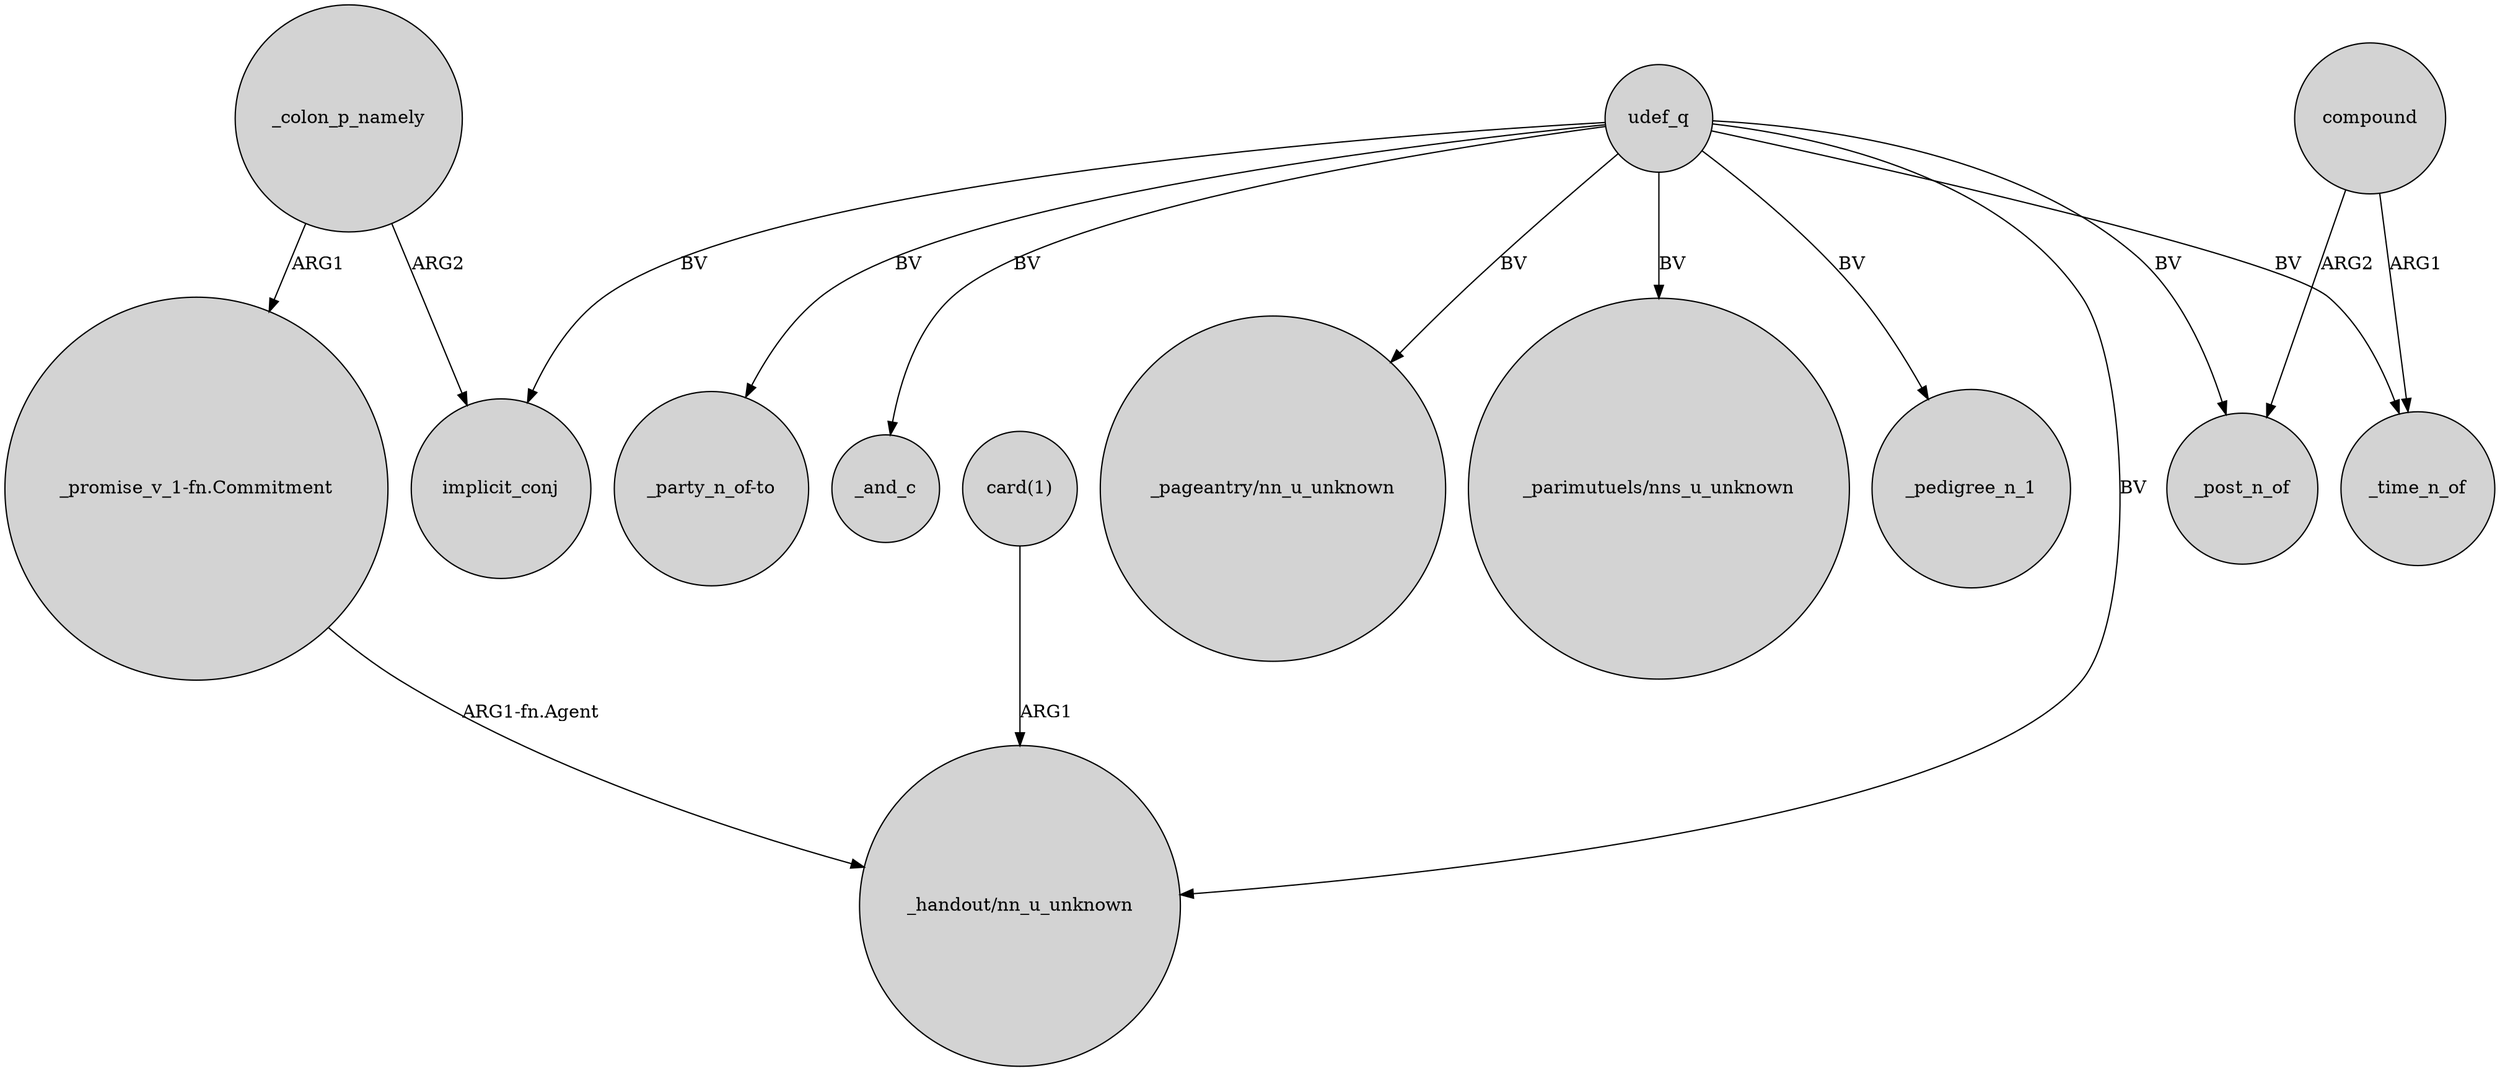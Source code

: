 digraph {
	node [shape=circle style=filled]
	udef_q -> "_party_n_of-to" [label=BV]
	_colon_p_namely -> "_promise_v_1-fn.Commitment" [label=ARG1]
	_colon_p_namely -> implicit_conj [label=ARG2]
	compound -> _time_n_of [label=ARG1]
	udef_q -> _post_n_of [label=BV]
	udef_q -> _time_n_of [label=BV]
	udef_q -> implicit_conj [label=BV]
	udef_q -> "_handout/nn_u_unknown" [label=BV]
	compound -> _post_n_of [label=ARG2]
	udef_q -> _and_c [label=BV]
	udef_q -> "_pageantry/nn_u_unknown" [label=BV]
	"card(1)" -> "_handout/nn_u_unknown" [label=ARG1]
	"_promise_v_1-fn.Commitment" -> "_handout/nn_u_unknown" [label="ARG1-fn.Agent"]
	udef_q -> "_parimutuels/nns_u_unknown" [label=BV]
	udef_q -> _pedigree_n_1 [label=BV]
}
